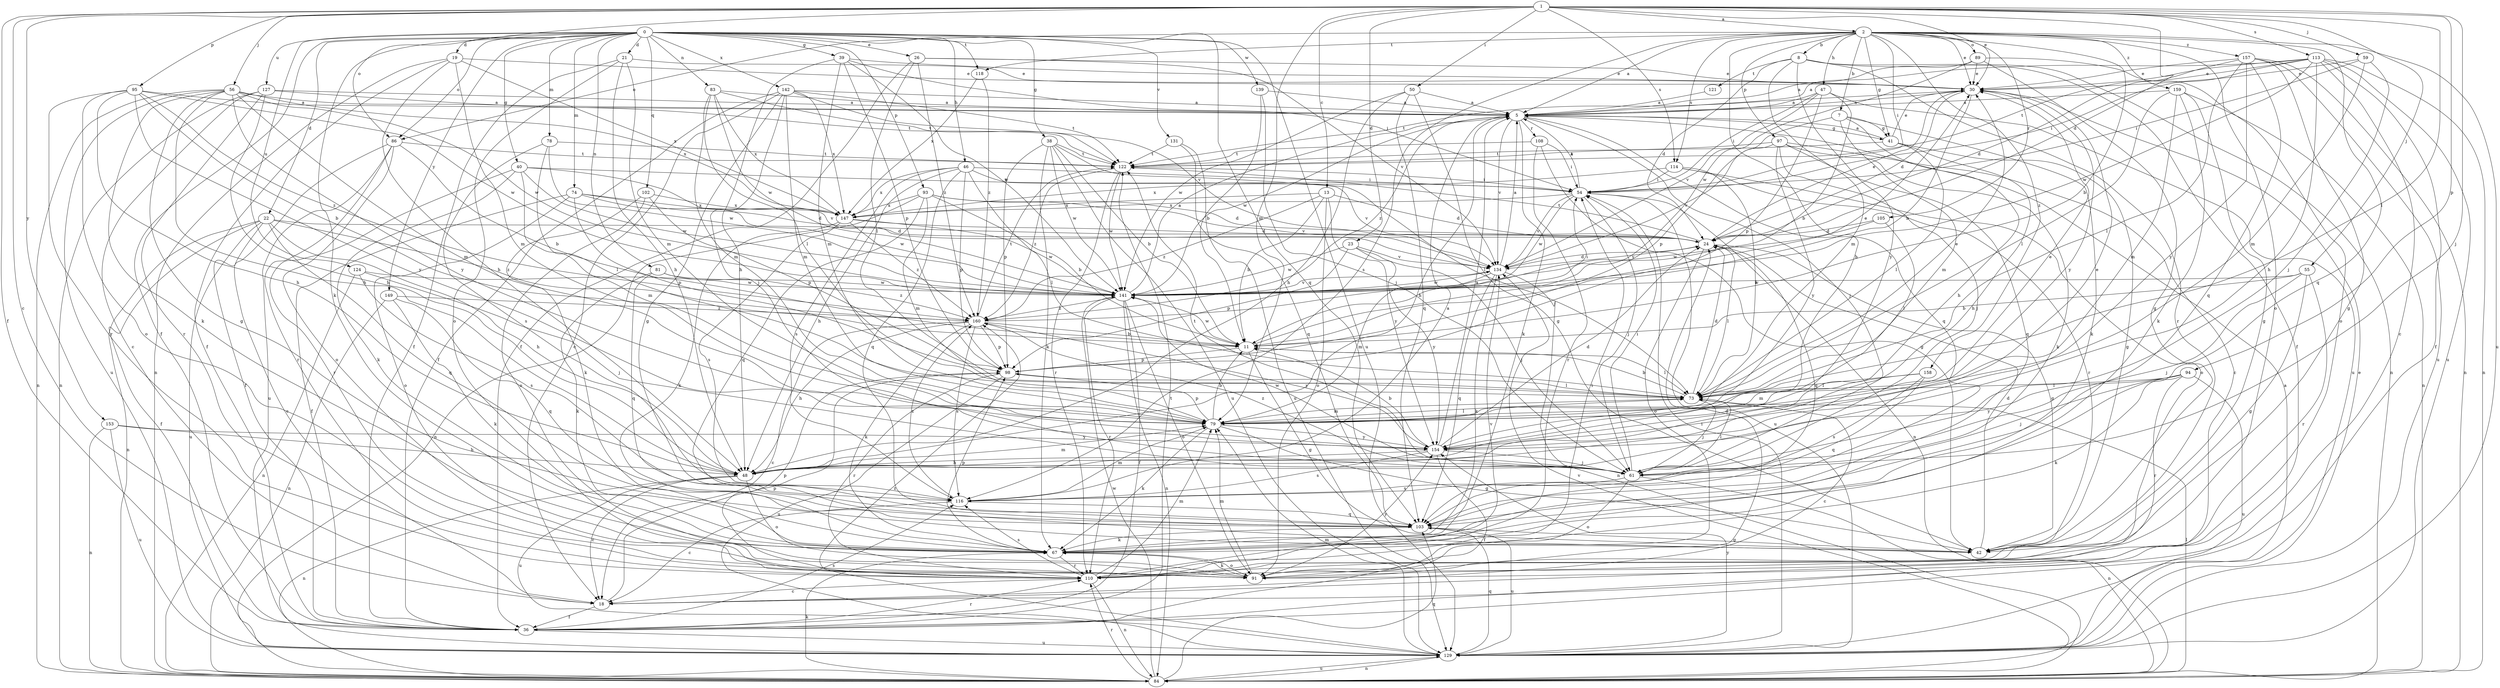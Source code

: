 strict digraph  {
0;
1;
2;
5;
7;
8;
11;
13;
18;
19;
21;
22;
23;
24;
26;
30;
36;
38;
39;
40;
41;
42;
46;
47;
48;
50;
54;
55;
56;
59;
61;
67;
73;
74;
78;
79;
81;
83;
84;
86;
89;
91;
93;
94;
95;
97;
98;
102;
103;
105;
108;
110;
113;
114;
116;
118;
121;
122;
124;
127;
129;
131;
134;
139;
141;
142;
147;
149;
153;
154;
157;
158;
159;
160;
0 -> 19  [label=d];
0 -> 21  [label=d];
0 -> 22  [label=d];
0 -> 26  [label=e];
0 -> 36  [label=f];
0 -> 38  [label=g];
0 -> 39  [label=g];
0 -> 40  [label=g];
0 -> 46  [label=h];
0 -> 67  [label=k];
0 -> 74  [label=m];
0 -> 78  [label=m];
0 -> 81  [label=n];
0 -> 83  [label=n];
0 -> 86  [label=o];
0 -> 93  [label=p];
0 -> 102  [label=q];
0 -> 103  [label=q];
0 -> 118  [label=t];
0 -> 124  [label=u];
0 -> 127  [label=u];
0 -> 129  [label=u];
0 -> 131  [label=v];
0 -> 139  [label=w];
0 -> 142  [label=x];
0 -> 149  [label=y];
1 -> 2  [label=a];
1 -> 13  [label=c];
1 -> 18  [label=c];
1 -> 23  [label=d];
1 -> 24  [label=d];
1 -> 30  [label=e];
1 -> 36  [label=f];
1 -> 50  [label=i];
1 -> 55  [label=j];
1 -> 56  [label=j];
1 -> 59  [label=j];
1 -> 61  [label=j];
1 -> 73  [label=l];
1 -> 79  [label=m];
1 -> 86  [label=o];
1 -> 94  [label=p];
1 -> 95  [label=p];
1 -> 113  [label=s];
1 -> 114  [label=s];
1 -> 153  [label=y];
2 -> 5  [label=a];
2 -> 7  [label=b];
2 -> 8  [label=b];
2 -> 11  [label=b];
2 -> 30  [label=e];
2 -> 41  [label=g];
2 -> 47  [label=h];
2 -> 48  [label=h];
2 -> 54  [label=i];
2 -> 86  [label=o];
2 -> 89  [label=o];
2 -> 91  [label=o];
2 -> 97  [label=p];
2 -> 103  [label=q];
2 -> 105  [label=r];
2 -> 114  [label=s];
2 -> 116  [label=s];
2 -> 118  [label=t];
2 -> 129  [label=u];
2 -> 157  [label=z];
2 -> 158  [label=z];
2 -> 159  [label=z];
5 -> 41  [label=g];
5 -> 48  [label=h];
5 -> 61  [label=j];
5 -> 67  [label=k];
5 -> 103  [label=q];
5 -> 108  [label=r];
5 -> 134  [label=v];
5 -> 141  [label=w];
5 -> 160  [label=z];
7 -> 41  [label=g];
7 -> 48  [label=h];
7 -> 67  [label=k];
7 -> 79  [label=m];
7 -> 98  [label=p];
8 -> 24  [label=d];
8 -> 36  [label=f];
8 -> 79  [label=m];
8 -> 84  [label=n];
8 -> 110  [label=r];
8 -> 121  [label=t];
8 -> 154  [label=y];
11 -> 30  [label=e];
11 -> 42  [label=g];
11 -> 73  [label=l];
11 -> 98  [label=p];
11 -> 141  [label=w];
13 -> 11  [label=b];
13 -> 24  [label=d];
13 -> 91  [label=o];
13 -> 147  [label=x];
13 -> 154  [label=y];
13 -> 160  [label=z];
18 -> 36  [label=f];
18 -> 98  [label=p];
19 -> 30  [label=e];
19 -> 36  [label=f];
19 -> 48  [label=h];
19 -> 79  [label=m];
19 -> 84  [label=n];
19 -> 147  [label=x];
21 -> 30  [label=e];
21 -> 36  [label=f];
21 -> 48  [label=h];
21 -> 79  [label=m];
21 -> 91  [label=o];
22 -> 18  [label=c];
22 -> 24  [label=d];
22 -> 36  [label=f];
22 -> 48  [label=h];
22 -> 84  [label=n];
22 -> 103  [label=q];
22 -> 129  [label=u];
22 -> 160  [label=z];
23 -> 61  [label=j];
23 -> 98  [label=p];
23 -> 134  [label=v];
23 -> 141  [label=w];
23 -> 154  [label=y];
24 -> 30  [label=e];
24 -> 42  [label=g];
24 -> 73  [label=l];
24 -> 91  [label=o];
24 -> 103  [label=q];
24 -> 122  [label=t];
24 -> 134  [label=v];
26 -> 30  [label=e];
26 -> 36  [label=f];
26 -> 73  [label=l];
26 -> 134  [label=v];
26 -> 160  [label=z];
30 -> 5  [label=a];
30 -> 11  [label=b];
30 -> 24  [label=d];
30 -> 122  [label=t];
30 -> 154  [label=y];
36 -> 110  [label=r];
36 -> 116  [label=s];
36 -> 122  [label=t];
36 -> 129  [label=u];
38 -> 11  [label=b];
38 -> 67  [label=k];
38 -> 73  [label=l];
38 -> 98  [label=p];
38 -> 122  [label=t];
38 -> 129  [label=u];
38 -> 141  [label=w];
39 -> 30  [label=e];
39 -> 48  [label=h];
39 -> 54  [label=i];
39 -> 79  [label=m];
39 -> 98  [label=p];
39 -> 141  [label=w];
40 -> 54  [label=i];
40 -> 67  [label=k];
40 -> 79  [label=m];
40 -> 110  [label=r];
40 -> 134  [label=v];
40 -> 141  [label=w];
41 -> 5  [label=a];
41 -> 30  [label=e];
41 -> 42  [label=g];
41 -> 48  [label=h];
41 -> 73  [label=l];
41 -> 122  [label=t];
42 -> 24  [label=d];
46 -> 48  [label=h];
46 -> 54  [label=i];
46 -> 73  [label=l];
46 -> 98  [label=p];
46 -> 103  [label=q];
46 -> 116  [label=s];
46 -> 134  [label=v];
46 -> 147  [label=x];
47 -> 5  [label=a];
47 -> 11  [label=b];
47 -> 54  [label=i];
47 -> 98  [label=p];
47 -> 129  [label=u];
47 -> 134  [label=v];
48 -> 18  [label=c];
48 -> 79  [label=m];
48 -> 84  [label=n];
48 -> 91  [label=o];
48 -> 129  [label=u];
50 -> 5  [label=a];
50 -> 42  [label=g];
50 -> 48  [label=h];
50 -> 103  [label=q];
50 -> 141  [label=w];
54 -> 5  [label=a];
54 -> 61  [label=j];
54 -> 84  [label=n];
54 -> 129  [label=u];
54 -> 134  [label=v];
54 -> 141  [label=w];
54 -> 147  [label=x];
55 -> 11  [label=b];
55 -> 42  [label=g];
55 -> 61  [label=j];
55 -> 110  [label=r];
55 -> 141  [label=w];
56 -> 5  [label=a];
56 -> 42  [label=g];
56 -> 48  [label=h];
56 -> 67  [label=k];
56 -> 79  [label=m];
56 -> 84  [label=n];
56 -> 129  [label=u];
56 -> 141  [label=w];
56 -> 147  [label=x];
56 -> 154  [label=y];
59 -> 30  [label=e];
59 -> 54  [label=i];
59 -> 61  [label=j];
59 -> 79  [label=m];
61 -> 54  [label=i];
61 -> 73  [label=l];
61 -> 84  [label=n];
61 -> 91  [label=o];
61 -> 116  [label=s];
61 -> 122  [label=t];
61 -> 141  [label=w];
61 -> 160  [label=z];
67 -> 91  [label=o];
67 -> 98  [label=p];
67 -> 110  [label=r];
73 -> 11  [label=b];
73 -> 18  [label=c];
73 -> 24  [label=d];
73 -> 30  [label=e];
73 -> 61  [label=j];
73 -> 79  [label=m];
74 -> 24  [label=d];
74 -> 36  [label=f];
74 -> 91  [label=o];
74 -> 98  [label=p];
74 -> 141  [label=w];
74 -> 147  [label=x];
78 -> 73  [label=l];
78 -> 116  [label=s];
78 -> 122  [label=t];
78 -> 141  [label=w];
79 -> 11  [label=b];
79 -> 30  [label=e];
79 -> 42  [label=g];
79 -> 67  [label=k];
79 -> 73  [label=l];
79 -> 98  [label=p];
79 -> 154  [label=y];
81 -> 67  [label=k];
81 -> 103  [label=q];
81 -> 141  [label=w];
81 -> 160  [label=z];
83 -> 5  [label=a];
83 -> 73  [label=l];
83 -> 79  [label=m];
83 -> 122  [label=t];
83 -> 141  [label=w];
83 -> 147  [label=x];
84 -> 67  [label=k];
84 -> 73  [label=l];
84 -> 103  [label=q];
84 -> 110  [label=r];
84 -> 129  [label=u];
84 -> 134  [label=v];
84 -> 141  [label=w];
86 -> 11  [label=b];
86 -> 36  [label=f];
86 -> 91  [label=o];
86 -> 110  [label=r];
86 -> 122  [label=t];
86 -> 129  [label=u];
89 -> 5  [label=a];
89 -> 30  [label=e];
89 -> 42  [label=g];
89 -> 91  [label=o];
89 -> 141  [label=w];
91 -> 24  [label=d];
91 -> 67  [label=k];
91 -> 79  [label=m];
91 -> 154  [label=y];
93 -> 11  [label=b];
93 -> 24  [label=d];
93 -> 79  [label=m];
93 -> 84  [label=n];
93 -> 103  [label=q];
93 -> 134  [label=v];
93 -> 147  [label=x];
94 -> 61  [label=j];
94 -> 67  [label=k];
94 -> 73  [label=l];
94 -> 110  [label=r];
94 -> 129  [label=u];
94 -> 154  [label=y];
95 -> 5  [label=a];
95 -> 11  [label=b];
95 -> 48  [label=h];
95 -> 91  [label=o];
95 -> 110  [label=r];
95 -> 141  [label=w];
95 -> 154  [label=y];
95 -> 160  [label=z];
97 -> 18  [label=c];
97 -> 61  [label=j];
97 -> 67  [label=k];
97 -> 103  [label=q];
97 -> 122  [label=t];
97 -> 134  [label=v];
97 -> 154  [label=y];
98 -> 73  [label=l];
98 -> 110  [label=r];
98 -> 129  [label=u];
102 -> 67  [label=k];
102 -> 91  [label=o];
102 -> 98  [label=p];
102 -> 147  [label=x];
103 -> 42  [label=g];
103 -> 67  [label=k];
103 -> 129  [label=u];
105 -> 24  [label=d];
105 -> 73  [label=l];
105 -> 141  [label=w];
108 -> 42  [label=g];
108 -> 54  [label=i];
108 -> 110  [label=r];
108 -> 122  [label=t];
110 -> 18  [label=c];
110 -> 54  [label=i];
110 -> 79  [label=m];
110 -> 84  [label=n];
110 -> 98  [label=p];
110 -> 116  [label=s];
110 -> 134  [label=v];
113 -> 5  [label=a];
113 -> 18  [label=c];
113 -> 30  [label=e];
113 -> 36  [label=f];
113 -> 48  [label=h];
113 -> 54  [label=i];
113 -> 84  [label=n];
113 -> 122  [label=t];
113 -> 129  [label=u];
113 -> 141  [label=w];
114 -> 54  [label=i];
114 -> 73  [label=l];
114 -> 91  [label=o];
114 -> 110  [label=r];
114 -> 147  [label=x];
116 -> 5  [label=a];
116 -> 18  [label=c];
116 -> 79  [label=m];
116 -> 103  [label=q];
116 -> 160  [label=z];
118 -> 147  [label=x];
118 -> 160  [label=z];
121 -> 5  [label=a];
122 -> 54  [label=i];
122 -> 110  [label=r];
122 -> 141  [label=w];
122 -> 160  [label=z];
124 -> 61  [label=j];
124 -> 84  [label=n];
124 -> 116  [label=s];
124 -> 141  [label=w];
127 -> 5  [label=a];
127 -> 18  [label=c];
127 -> 48  [label=h];
127 -> 84  [label=n];
127 -> 110  [label=r];
127 -> 122  [label=t];
129 -> 5  [label=a];
129 -> 30  [label=e];
129 -> 54  [label=i];
129 -> 79  [label=m];
129 -> 84  [label=n];
129 -> 103  [label=q];
129 -> 154  [label=y];
129 -> 160  [label=z];
131 -> 103  [label=q];
131 -> 122  [label=t];
131 -> 129  [label=u];
134 -> 5  [label=a];
134 -> 24  [label=d];
134 -> 67  [label=k];
134 -> 79  [label=m];
134 -> 84  [label=n];
134 -> 103  [label=q];
134 -> 141  [label=w];
139 -> 5  [label=a];
139 -> 11  [label=b];
139 -> 61  [label=j];
141 -> 5  [label=a];
141 -> 36  [label=f];
141 -> 84  [label=n];
141 -> 91  [label=o];
141 -> 110  [label=r];
141 -> 134  [label=v];
141 -> 160  [label=z];
142 -> 5  [label=a];
142 -> 18  [label=c];
142 -> 36  [label=f];
142 -> 42  [label=g];
142 -> 61  [label=j];
142 -> 79  [label=m];
142 -> 122  [label=t];
142 -> 134  [label=v];
142 -> 147  [label=x];
147 -> 24  [label=d];
147 -> 67  [label=k];
147 -> 116  [label=s];
147 -> 141  [label=w];
147 -> 160  [label=z];
149 -> 67  [label=k];
149 -> 84  [label=n];
149 -> 103  [label=q];
149 -> 160  [label=z];
153 -> 48  [label=h];
153 -> 84  [label=n];
153 -> 129  [label=u];
153 -> 154  [label=y];
154 -> 5  [label=a];
154 -> 11  [label=b];
154 -> 24  [label=d];
154 -> 30  [label=e];
154 -> 36  [label=f];
154 -> 48  [label=h];
154 -> 61  [label=j];
154 -> 116  [label=s];
157 -> 24  [label=d];
157 -> 30  [label=e];
157 -> 42  [label=g];
157 -> 73  [label=l];
157 -> 84  [label=n];
157 -> 103  [label=q];
157 -> 129  [label=u];
157 -> 154  [label=y];
158 -> 73  [label=l];
158 -> 79  [label=m];
158 -> 103  [label=q];
158 -> 116  [label=s];
159 -> 5  [label=a];
159 -> 42  [label=g];
159 -> 67  [label=k];
159 -> 73  [label=l];
159 -> 79  [label=m];
159 -> 84  [label=n];
160 -> 11  [label=b];
160 -> 18  [label=c];
160 -> 48  [label=h];
160 -> 54  [label=i];
160 -> 67  [label=k];
160 -> 98  [label=p];
160 -> 116  [label=s];
160 -> 122  [label=t];
160 -> 154  [label=y];
}
